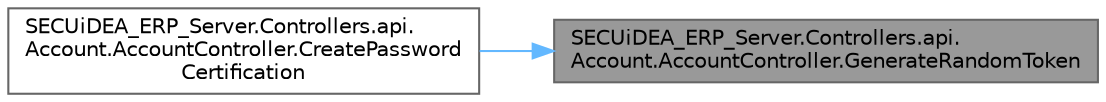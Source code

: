 digraph "SECUiDEA_ERP_Server.Controllers.api.Account.AccountController.GenerateRandomToken"
{
 // LATEX_PDF_SIZE
  bgcolor="transparent";
  edge [fontname=Helvetica,fontsize=10,labelfontname=Helvetica,labelfontsize=10];
  node [fontname=Helvetica,fontsize=10,shape=box,height=0.2,width=0.4];
  rankdir="RL";
  Node1 [id="Node000001",label="SECUiDEA_ERP_Server.Controllers.api.\lAccount.AccountController.GenerateRandomToken",height=0.2,width=0.4,color="gray40", fillcolor="grey60", style="filled", fontcolor="black",tooltip="Base32로 인코딩된 랜덤 토큰을 생성. 알아보기 쉬운 숫자와 문자로만 구성되며, 혼동되기 쉬운 문자(0과 O, 1과 I)는 제외. 알파벳은 대문자로만 사용."];
  Node1 -> Node2 [id="edge1_Node000001_Node000002",dir="back",color="steelblue1",style="solid",tooltip=" "];
  Node2 [id="Node000002",label="SECUiDEA_ERP_Server.Controllers.api.\lAccount.AccountController.CreatePassword\lCertification",height=0.2,width=0.4,color="grey40", fillcolor="white", style="filled",URL="$class_s_e_c_ui_d_e_a___e_r_p___server_1_1_controllers_1_1api_1_1_account_1_1_account_controller.html#a83e3b9ee6c5600653cf7131a60fb0e74",tooltip="비밀번호 찾기용 인증번호 생성"];
}
